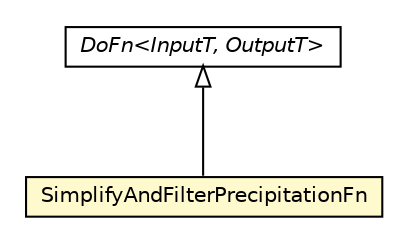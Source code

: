 #!/usr/local/bin/dot
#
# Class diagram 
# Generated by UMLGraph version R5_6-24-gf6e263 (http://www.umlgraph.org/)
#

digraph G {
	edge [fontname="Helvetica",fontsize=10,labelfontname="Helvetica",labelfontsize=10];
	node [fontname="Helvetica",fontsize=10,shape=plaintext];
	nodesep=0.25;
	ranksep=0.5;
	// com.ohair.stephen.edp.transform.GSODTransform.SimplifyAndFilterPrecipitationFn
	c261 [label=<<table title="com.ohair.stephen.edp.transform.GSODTransform.SimplifyAndFilterPrecipitationFn" border="0" cellborder="1" cellspacing="0" cellpadding="2" port="p" bgcolor="lemonChiffon" href="./GSODTransform.SimplifyAndFilterPrecipitationFn.html">
		<tr><td><table border="0" cellspacing="0" cellpadding="1">
<tr><td align="center" balign="center"> SimplifyAndFilterPrecipitationFn </td></tr>
		</table></td></tr>
		</table>>, URL="./GSODTransform.SimplifyAndFilterPrecipitationFn.html", fontname="Helvetica", fontcolor="black", fontsize=10.0];
	//com.ohair.stephen.edp.transform.GSODTransform.SimplifyAndFilterPrecipitationFn extends org.apache.beam.sdk.transforms.DoFn<com.google.api.services.bigquery.model.TableRow, com.ohair.stephen.edp.model.GSODDataModel>
	c278:p -> c261:p [dir=back,arrowtail=empty];
	// org.apache.beam.sdk.transforms.DoFn<InputT, OutputT>
	c278 [label=<<table title="org.apache.beam.sdk.transforms.DoFn" border="0" cellborder="1" cellspacing="0" cellpadding="2" port="p" href="http://java.sun.com/j2se/1.4.2/docs/api/org/apache/beam/sdk/transforms/DoFn.html">
		<tr><td><table border="0" cellspacing="0" cellpadding="1">
<tr><td align="center" balign="center"><font face="Helvetica-Oblique"> DoFn&lt;InputT, OutputT&gt; </font></td></tr>
		</table></td></tr>
		</table>>, URL="http://java.sun.com/j2se/1.4.2/docs/api/org/apache/beam/sdk/transforms/DoFn.html", fontname="Helvetica", fontcolor="black", fontsize=10.0];
}

